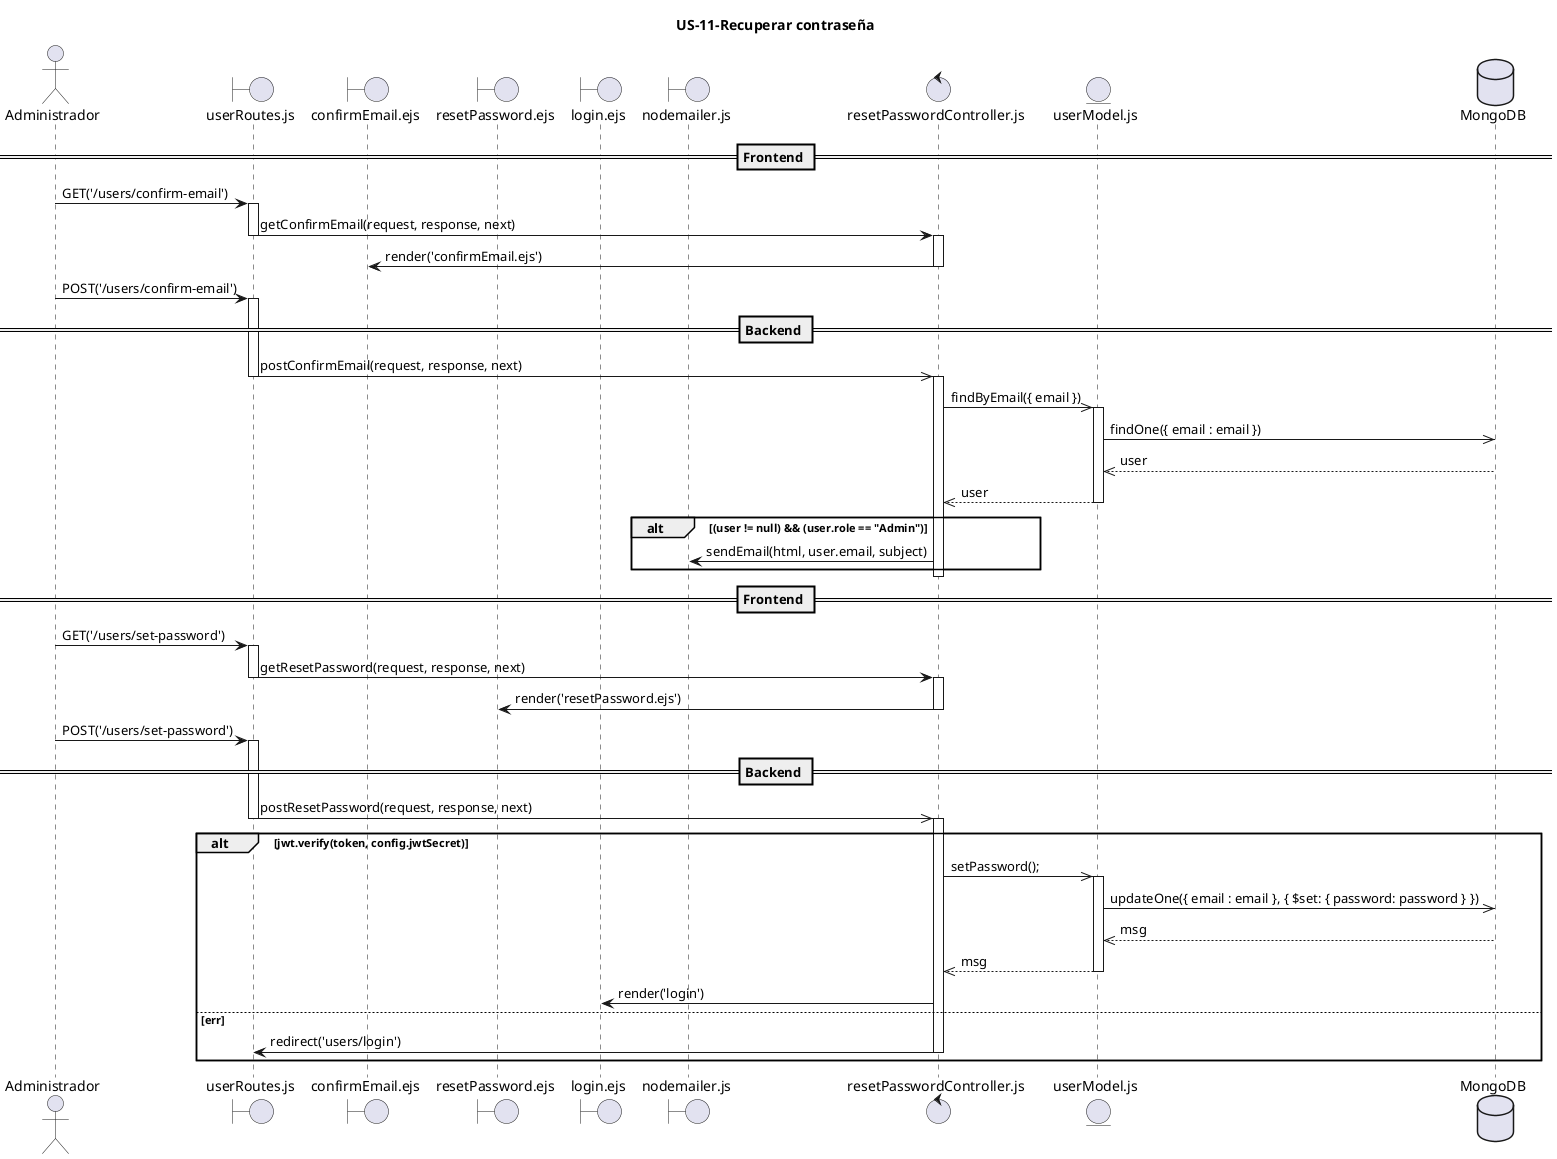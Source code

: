 @startuml
title US-11-Recuperar contraseña

actor Administrador as admin

boundary "userRoutes.js" as route
boundary "confirmEmail.ejs" as confirmEmail
boundary "resetPassword.ejs" as resetPassword
boundary "login.ejs" as login
boundary "nodemailer.js" as nodemailer
control "resetPasswordController.js" as controller
entity "userModel.js" as model
database "MongoDB" as DB

== Frontend ==
admin -> route ++: GET('/users/confirm-email')
route -> controller --++ : getConfirmEmail(request, response, next)
controller -> confirmEmail -- : render('confirmEmail.ejs')
admin -> route ++: POST('/users/confirm-email')

== Backend ==
route ->> controller --++: postConfirmEmail(request, response, next)
controller ->> model ++: findByEmail({ email })
model ->> DB : findOne({ email : email })
DB -->> model : user
model -->> controller -- : user

alt (user != null) && (user.role == "Admin")
    controller -> nodemailer : sendEmail(html, user.email, subject)
end
controller--

== Frontend ==
admin -> route ++: GET('/users/set-password')
route -> controller --++ : getResetPassword(request, response, next)
controller -> resetPassword -- : render('resetPassword.ejs')
admin -> route ++: POST('/users/set-password')

== Backend ==
route ->> controller --++: postResetPassword(request, response, next)
alt jwt.verify(token, config.jwtSecret)
    controller ->> model ++: setPassword();
    model ->> DB : updateOne({ email : email }, { $set: { password: password } })
    DB -->> model : msg
    model -->> controller -- : msg
    controller -> login : render('login')
else err
    controller -> route -- : redirect('users/login')
end

@enduml
